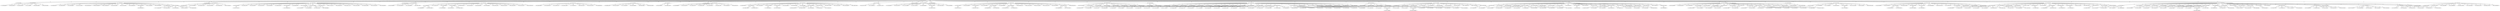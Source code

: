 graph {
n0 [label="n0 (0.0)"];
n1 [label="n1 (3.8725475072860718)"];
n2 [label="n2 (3.5906810760498047)"];
n3 [label="n3 (2.5269705057144165)"];
n4 [label="n4 (3.5444053411483765)"];
n5 [label="n5 (3.124240517616272)"];
n6 [label="n6 (3.1822742223739624)"];
n7 [label="n7 (3.532315254211426)"];
n8 [label="n8 (3.6133601665496826)"];
n9 [label="n9 (3.2121293544769287)"];
n10 [label="n10 (2.966375946998596)"];
n11 [label="n11 (3.673558473587036)"];
n12 [label="n12 (3.725348711013794)"];
n13 [label="n13 (4.014405250549316)"];
n14 [label="n14 (2.2961266040802)"];
n15 [label="n15 (3.6783608198165894)"];
n16 [label="n16 (2.333286166191101)"];
n17 [label="n17 (3.4139755964279175)"];
n18 [label="n18 (3.725423812866211)"];
n19 [label="n19 (3.8183932304382324)"];
n20 [label="n20 (3.565176486968994)"];
n21 [label="n21 (2.692699432373047)"];
n22 [label="n22 (3.225300908088684)"];
n23 [label="n23 (2.5747594833374023)"];
n24 [label="n24 (3.9082179069519043)"];
n25 [label="n25 (2.9625954627990723)"];
n26 [label="n26 (3.597015857696533)"];
n27 [label="n27 (4.148949027061462)"];
n28 [label="n28 (4.143008828163147)"];
n29 [label="n29 (4.126414775848389)"];
n30 [label="n30 (2.3544468879699707)"];
n31 [label="n31 (4.2867751121521)"];
n32 [label="n32 (2.6860837936401367)"];
n33 [label="n33 (1.2719604969024658)"];
n34 [label="n34 (4.122204422950745)"];
n35 [label="n35 (3.2796058654785156)"];
n36 [label="n36 (3.926384687423706)"];
n37 [label="n37 (3.65992534160614)"];
n38 [label="n38 (3.7502232789993286)"];
n39 [label="n39 (3.3253724575042725)"];
n40 [label="n40 (4.092337250709534)"];
n41 [label="n41 (3.599506378173828)"];
n42 [label="n42 (2.7931957244873047)"];
n43 [label="n43 (3.8726418018341064)"];
n44 [label="n44 (3.6204768419265747)"];
n45 [label="n45 (2.917873978614807)"];
n46 [label="n46 (3.9759185314178467)"];
n47 [label="n47 (3.242922306060791)"];
n48 [label="n48 (3.556883931159973)"];
n49 [label="n49 (3.0716992616653442)"];
n50 [label="n50 (4.172931909561157)"];
n51 [label="n51 (3.461584210395813)"];
n52 [label="n52 (4.119615077972412)"];
n53 [label="n53 (3.892012596130371)"];
n54 [label="n54 (3.9825299978256226)"];
n55 [label="n55 (2.7710940837860107)"];
n56 [label="n56 (3.7841734886169434)"];
n57 [label="n57 (2.9882969856262207)"];
n58 [label="n58 (3.2576823234558105)"];
n59 [label="n59 (2.530523657798767)"];
n60 [label="n60 (3.3007198572158813)"];
n61 [label="n61 (4.570683002471924)"];
n62 [label="n62 (3.808310389518738)"];
n63 [label="n63 (3.5092055797576904)"];
n64 [label="n64 (3.4815372228622437)"];
n65 [label="n65 (3.4309706687927246)"];
n66 [label="n66 (3.4767611026763916)"];
n67 [label="n67 (3.8880743980407715)"];
n68 [label="n68 (3.203420400619507)"];
n69 [label="n69 (2.841569662094116)"];
n70 [label="n70 (3.438191294670105)"];
n71 [label="n71 (3.4477959871292114)"];
n72 [label="n72 (3.1476556062698364)"];
n73 [label="n73 (3.5835797786712646)"];
n74 [label="n74 (3.2656723260879517)"];
n75 [label="n75 (2.215682029724121)"];
n76 [label="n76 (3.4628998041152954)"];
n77 [label="n77 (4.039796352386475)"];
n78 [label="n78 (4.29841423034668)"];
n79 [label="n79 (4.093563079833984)"];
n80 [label="n80 (3.8237900733947754)"];
n81 [label="n81 (3.346240758895874)"];
n82 [label="n82 (3.5769349336624146)"];
n83 [label="n83 (3.0994952917099)"];
n84 [label="n84 (3.494362473487854)"];
n85 [label="n85 (1.1490880250930786)"];
n86 [label="n86 (2.562070608139038)"];
n87 [label="n87 (3.6011823415756226)"];
n88 [label="n88 (2.467412233352661)"];
n89 [label="n89 (3.036532402038574)"];
n90 [label="n90 (3.2206445932388306)"];
n91 [label="n91 (3.605249524116516)"];
n92 [label="n92 (3.9997220039367676)"];
n93 [label="n93 (3.2666244506835938)"];
n94 [label="n94 (3.6427420377731323)"];
n95 [label="n95 (4.262378692626953)"];
n96 [label="n96 (2.806046485900879)"];
n97 [label="n97 (3.72311270236969)"];
n98 [label="n98 (3.478438377380371)"];
n99 [label="n99 (4.087969660758972)"];
n100 [label="n100 (3.4748677015304565)"];
n101 [label="n101 (3.1133774518966675)"];
n102 [label="n102 (3.0447527170181274)"];
n103 [label="n103 (3.0357813835144043)"];
n104 [label="n104 (3.0648070573806763)"];
n105 [label="n105 (3.8450706005096436)"];
n106 [label="n106 (3.6209921836853027)"];
n107 [label="n107 (3.758235812187195)"];
n108 [label="n108 (2.8949190378189087)"];
n109 [label="n109 (2.344780921936035)"];
n110 [label="n110 (4.238486289978027)"];
n111 [label="n111 (3.8295083045959473)"];
n112 [label="n112 (3.70847749710083)"];
n113 [label="n113 (2.6102017164230347)"];
n114 [label="n114 (2.1822633743286133)"];
n115 [label="n115 (3.7548937797546387)"];
n116 [label="n116 (3.2365883588790894)"];
n117 [label="n117 (3.407076597213745)"];
n118 [label="n118 (2.9541348218917847)"];
n119 [label="n119 (3.467366337776184)"];
n120 [label="n120 (3.9305315017700195)"];
n121 [label="n121 (3.7339028120040894)"];
n122 [label="n122 (2.8858280181884766)"];
n123 [label="n123 (3.7314223051071167)"];
n124 [label="n124 (3.5269041061401367)"];
n125 [label="n125 (2.969934582710266)"];
n126 [label="n126 (4.275410890579224)"];
n127 [label="n127 (3.104656457901001)"];
n128 [label="n128 (1.762709379196167)"];
n129 [label="n129 (1.9678484201431274)"];
n130 [label="n130 (3.4558874368667603)"];
n131 [label="n131 (4.175374388694763)"];
n132 [label="n132 (4.217808246612549)"];
n133 [label="n133 (2.59863018989563)"];
n134 [label="n134 (3.955789566040039)"];
n135 [label="n135 (2.7975491285324097)"];
n136 [label="n136 (4.293112874031067)"];
n137 [label="n137 (2.6742535829544067)"];
n138 [label="n138 (2.7664928436279297)"];
n139 [label="n139 (3.132480025291443)"];
n140 [label="n140 (2.681094527244568)"];
n141 [label="n141 (2.3509868383407593)"];
n142 [label="n142 (3.627717971801758)"];
n143 [label="n143 (4.26150918006897)"];
n144 [label="n144 (3.8903441429138184)"];
n145 [label="n145 (4.234354853630066)"];
n146 [label="n146 (3.4018620252609253)"];
n147 [label="n147 (4.1608651876449585)"];
n148 [label="n148 (2.187687039375305)"];
n149 [label="n149 (2.839971661567688)"];
n150 [label="n150 (2.058838963508606)"];
n151 [label="n151 (3.1619220972061157)"];
n152 [label="n152 (3.7275750637054443)"];
n153 [label="n153 (2.4696444272994995)"];
n154 [label="n154 (3.1083706617355347)"];
n155 [label="n155 (3.540862202644348)"];
n156 [label="n156 (3.6155518293380737)"];
n157 [label="n157 (3.325790524482727)"];
n158 [label="n158 (3.603904366493225)"];
n159 [label="n159 (2.485566020011902)"];
n160 [label="n160 (3.165281653404236)"];
n161 [label="n161 (3.3619771003723145)"];
n162 [label="n162 (3.546636700630188)"];
n163 [label="n163 (4.54405152797699)"];
n164 [label="n164 (2.223106265068054)"];
n165 [label="n165 (4.270870208740234)"];
n166 [label="n166 (2.652295470237732)"];
n167 [label="n167 (3.2191375494003296)"];
n168 [label="n168 (2.814399838447571)"];
n169 [label="n169 (2.2060686349868774)"];
n170 [label="n170 (3.5580660104751587)"];
n171 [label="n171 (4.065644383430481)"];
n172 [label="n172 (3.623079538345337)"];
n173 [label="n173 (3.6454979181289673)"];
n174 [label="n174 (2.9169485569000244)"];
n175 [label="n175 (3.3564391136169434)"];
n176 [label="n176 (3.349572777748108)"];
n177 [label="n177 (3.171736240386963)"];
n178 [label="n178 (4.1979299783706665)"];
n179 [label="n179 (4.112037658691406)"];
n180 [label="n180 (2.8420127630233765)"];
n181 [label="n181 (3.709304451942444)"];
n182 [label="n182 (3.9625754356384277)"];
n183 [label="n183 (3.253165364265442)"];
n184 [label="n184 (4.642779588699341)"];
n185 [label="n185 (3.098807692527771)"];
n186 [label="n186 (3.833456516265869)"];
n187 [label="n187 (3.4178203344345093)"];
n188 [label="n188 (2.061503767967224)"];
n189 [label="n189 (2.4201372861862183)"];
n190 [label="n190 (3.34460186958313)"];
n191 [label="n191 (3.8102822303771973)"];
n192 [label="n192 (4.45203173160553)"];
n193 [label="n193 (2.309366226196289)"];
n194 [label="n194 (3.0615488290786743)"];
n195 [label="n195 (4.43088972568512)"];
n196 [label="n196 (3.738050937652588)"];
n197 [label="n197 (3.3554824590682983)"];
n198 [label="n198 (4.076096892356873)"];
n199 [label="n199 (3.650319457054138)"];
n200 [label="n200 (3.8003287315368652)"];
n201 [label="n201 (3.7022043466567993)"];
n202 [label="n202 (3.346159815788269)"];
n203 [label="n203 (3.023543119430542)"];
n204 [label="n204 (3.6269928216934204)"];
n205 [label="n205 (3.7453349828720093)"];
n206 [label="n206 (2.7832138538360596)"];
n207 [label="n207 (3.800226926803589)"];
n208 [label="n208 (3.746065139770508)"];
n209 [label="n209 (1.2621480226516724)"];
n210 [label="n210 (3.428322911262512)"];
n211 [label="n211 (3.033115267753601)"];
n212 [label="n212 (2.4074676036834717)"];
n213 [label="n213 (3.213373899459839)"];
n214 [label="n214 (2.6821476221084595)"];
n215 [label="n215 (3.705809712409973)"];
n216 [label="n216 (2.8627700805664062)"];
n217 [label="n217 (3.7113046646118164)"];
n218 [label="n218 (2.915096879005432)"];
n219 [label="n219 (3.48419451713562)"];
n220 [label="n220 (3.144649028778076)"];
n221 [label="n221 (3.033024311065674)"];
n222 [label="n222 (2.3430919647216797)"];
n223 [label="n223 (3.310566544532776)"];
n224 [label="n224 (2.740354061126709)"];
n225 [label="n225 (3.128609776496887)"];
n226 [label="n226 (2.700921416282654)"];
n227 [label="n227 (3.529080033302307)"];
n228 [label="n228 (2.42511522769928)"];
n229 [label="n229 (3.2133947610855103)"];
n230 [label="n230 (3.7209848165512085)"];
n231 [label="n231 (3.8204435110092163)"];
n232 [label="n232 (4.141840219497681)"];
n233 [label="n233 (3.513391613960266)"];
n234 [label="n234 (3.213535785675049)"];
n235 [label="n235 (3.463179349899292)"];
n236 [label="n236 (3.747719883918762)"];
n237 [label="n237 (3.911940097808838)"];
n238 [label="n238 (4.014580488204956)"];
n239 [label="n239 (4.253707766532898)"];
n240 [label="n240 (3.465914726257324)"];
n241 [label="n241 (4.335048079490662)"];
n242 [label="n242 (3.6668869256973267)"];
n243 [label="n243 (3.501067042350769)"];
n244 [label="n244 (3.4777512550354004)"];
n245 [label="n245 (2.2513433694839478)"];
n246 [label="n246 (3.3775737285614014)"];
n247 [label="n247 (3.0972719192504883)"];
n248 [label="n248 (4.1039838790893555)"];
n249 [label="n249 (3.1970455646514893)"];
n250 [label="n250 (2.6692092418670654)"];
n251 [label="n251 (3.988127589225769)"];
n252 [label="n252 (3.7991429567337036)"];
n253 [label="n253 (2.796427607536316)"];
n254 [label="n254 (4.266841411590576)"];
n255 [label="n255 (3.4375417232513428)"];
n256 [label="n256 (2.767277240753174)"];
n257 [label="n257 (3.701790928840637)"];
n258 [label="n258 (3.4288878440856934)"];
n259 [label="n259 (3.607674479484558)"];
n260 [label="n260 (4.5445146560668945)"];
n261 [label="n261 (3.377355456352234)"];
n262 [label="n262 (3.8281389474868774)"];
n263 [label="n263 (3.8768157958984375)"];
n264 [label="n264 (3.1564700603485107)"];
n265 [label="n265 (3.9164440631866455)"];
n266 [label="n266 (3.0010671615600586)"];
n267 [label="n267 (3.462144613265991)"];
n268 [label="n268 (3.5228958129882812)"];
n269 [label="n269 (4.7192875146865845)"];
n270 [label="n270 (3.1876615285873413)"];
n271 [label="n271 (3.860508680343628)"];
n272 [label="n272 (2.753776431083679)"];
n273 [label="n273 (3.7953431606292725)"];
n274 [label="n274 (2.7125513553619385)"];
n275 [label="n275 (3.605678915977478)"];
n276 [label="n276 (4.1924580335617065)"];
n277 [label="n277 (2.972209334373474)"];
n278 [label="n278 (2.754996418952942)"];
n279 [label="n279 (3.5439597368240356)"];
n280 [label="n280 (3.428826093673706)"];
n281 [label="n281 (2.9642151594161987)"];
n282 [label="n282 (4.497670292854309)"];
n283 [label="n283 (3.7436769008636475)"];
n284 [label="n284 (3.332554340362549)"];
n285 [label="n285 (3.7357465028762817)"];
n286 [label="n286 (3.293129563331604)"];
n287 [label="n287 (3.5854026079177856)"];
n288 [label="n288 (3.6224558353424072)"];
n289 [label="n289 (3.8684669733047485)"];
n290 [label="n290 (3.6963322162628174)"];
n291 [label="n291 (3.8720109462738037)"];
n292 [label="n292 (3.9205960035324097)"];
n293 [label="n293 (3.9423012733459473)"];
n294 [label="n294 (4.07627546787262)"];
n295 [label="n295 (3.9909147024154663)"];
n296 [label="n296 (2.9348561763763428)"];
n297 [label="n297 (4.478052020072937)"];
n298 [label="n298 (3.4897912740707397)"];
n299 [label="n299 (2.0142838954925537)"];
n300 [label="n300 (3.5844346284866333)"];
n301 [label="n301 (3.465888500213623)"];
n302 [label="n302 (3.6531708240509033)"];
n303 [label="n303 (4.1368372440338135)"];
n304 [label="n304 (3.9979517459869385)"];
n305 [label="n305 (3.4816527366638184)"];
n306 [label="n306 (4.245578408241272)"];
n307 [label="n307 (3.2492834329605103)"];
n308 [label="n308 (3.4300135374069214)"];
n309 [label="n309 (3.680151581764221)"];
n310 [label="n310 (3.6489137411117554)"];
n311 [label="n311 (3.59297251701355)"];
n312 [label="n312 (3.852171540260315)"];
n313 [label="n313 (3.7680848836898804)"];
n314 [label="n314 (4.055057525634766)"];
n315 [label="n315 (2.8071855306625366)"];
n316 [label="n316 (4.137219786643982)"];
n317 [label="n317 (2.721838116645813)"];
n318 [label="n318 (3.7176032066345215)"];
n319 [label="n319 (3.4378775358200073)"];
n320 [label="n320 (4.608055353164673)"];
n321 [label="n321 (1.5633890628814697)"];
n322 [label="n322 (3.6829495429992676)"];
n323 [label="n323 (3.7737104892730713)"];
n324 [label="n324 (3.084456205368042)"];
n325 [label="n325 (3.8953667879104614)"];
n326 [label="n326 (2.5824941396713257)"];
n327 [label="n327 (3.9678609371185303)"];
n328 [label="n328 (2.6488900184631348)"];
n329 [label="n329 (4.134891986846924)"];
n330 [label="n330 (3.97259521484375)"];
n331 [label="n331 (3.5579954385757446)"];
n332 [label="n332 (3.1579971313476562)"];
n333 [label="n333 (3.8783453702926636)"];
n334 [label="n334 (3.2475494146347046)"];
n335 [label="n335 (3.094638705253601)"];
n336 [label="n336 (2.8229010105133057)"];
n337 [label="n337 (3.778151512145996)"];
n338 [label="n338 (2.2635085582733154)"];
n339 [label="n339 (2.3968006372451782)"];
n340 [label="n340 (3.3382699489593506)"];
n341 [label="n341 (4.21146547794342)"];
n342 [label="n342 (3.5713835954666138)"];
n343 [label="n343 (2.4658384323120117)"];
n344 [label="n344 (2.881565570831299)"];
n345 [label="n345 (3.506995439529419)"];
n346 [label="n346 (4.18157160282135)"];
n347 [label="n347 (3.320016860961914)"];
n348 [label="n348 (3.5814218521118164)"];
n349 [label="n349 (2.814030647277832)"];
n350 [label="n350 (3.612421751022339)"];
n351 [label="n351 (3.345225691795349)"];
n352 [label="n352 (2.3552392721176147)"];
n353 [label="n353 (3.446337342262268)"];
n354 [label="n354 (3.699193239212036)"];
n355 [label="n355 (3.90061092376709)"];
n356 [label="n356 (3.0627079010009766)"];
n357 [label="n357 (3.585782289505005)"];
n358 [label="n358 (3.4057873487472534)"];
n359 [label="n359 (3.7863367795944214)"];
n360 [label="n360 (3.1151657104492188)"];
n361 [label="n361 (3.225607991218567)"];
n362 [label="n362 (3.1628161668777466)"];
n363 [label="n363 (4.311691403388977)"];
n364 [label="n364 (2.6917593479156494)"];
n365 [label="n365 (2.394510865211487)"];
n366 [label="n366 (2.445317268371582)"];
n367 [label="n367 (3.845439910888672)"];
n368 [label="n368 (4.615515470504761)"];
n369 [label="n369 (1.0045636892318726)"];
n370 [label="n370 (2.91535222530365)"];
n371 [label="n371 (2.769136428833008)"];
n372 [label="n372 (4.060032606124878)"];
n373 [label="n373 (4.099086761474609)"];
n374 [label="n374 (3.8292362689971924)"];
n375 [label="n375 (3.8084317445755005)"];
n376 [label="n376 (3.1390414237976074)"];
n377 [label="n377 (3.714526057243347)"];
n378 [label="n378 (3.1349408626556396)"];
n379 [label="n379 (2.955790400505066)"];
n380 [label="n380 (3.049223780632019)"];
n381 [label="n381 (3.0477484464645386)"];
n382 [label="n382 (3.5602234601974487)"];
n383 [label="n383 (3.478764295578003)"];
n384 [label="n384 (3.9365025758743286)"];
n385 [label="n385 (3.422400712966919)"];
n386 [label="n386 (2.157831072807312)"];
n387 [label="n387 (4.4404977560043335)"];
n388 [label="n388 (1.6370164155960083)"];
n389 [label="n389 (3.9643152952194214)"];
n390 [label="n390 (3.4117801189422607)"];
n391 [label="n391 (2.8998461961746216)"];
n392 [label="n392 (2.014371156692505)"];
n393 [label="n393 (3.2555978298187256)"];
n394 [label="n394 (3.6773728132247925)"];
n395 [label="n395 (3.955109477043152)"];
n396 [label="n396 (4.189081311225891)"];
n397 [label="n397 (4.457738161087036)"];
n398 [label="n398 (3.40017306804657)"];
n399 [label="n399 (4.00609028339386)"];
n400 [label="n400 (2.3076130151748657)"];
n401 [label="n401 (2.2775163650512695)"];
n402 [label="n402 (3.1229662895202637)"];
n403 [label="n403 (2.640239953994751)"];
n404 [label="n404 (2.1245288848876953)"];
n405 [label="n405 (3.9348937273025513)"];
n406 [label="n406 (3.8857975006103516)"];
n407 [label="n407 (4.1046589612960815)"];
n408 [label="n408 (2.9218201637268066)"];
n409 [label="n409 (3.174967646598816)"];
n410 [label="n410 (3.510096788406372)"];
n411 [label="n411 (3.304013967514038)"];
n412 [label="n412 (1.518059253692627)"];
n413 [label="n413 (3.826516270637512)"];
n414 [label="n414 (2.9380555152893066)"];
n415 [label="n415 (4.274404525756836)"];
n416 [label="n416 (2.2255133390426636)"];
n417 [label="n417 (3.962521195411682)"];
n418 [label="n418 (4.207966566085815)"];
n419 [label="n419 (3.776374578475952)"];
n420 [label="n420 (4.167263031005859)"];
n421 [label="n421 (2.704754948616028)"];
n422 [label="n422 (4.4485942125320435)"];
n423 [label="n423 (3.0947104692459106)"];
n424 [label="n424 (3.622079014778137)"];
n425 [label="n425 (3.020951271057129)"];
n426 [label="n426 (3.870455026626587)"];
n427 [label="n427 (4.333389520645142)"];
n428 [label="n428 (3.9084670543670654)"];
n429 [label="n429 (3.067557454109192)"];
n430 [label="n430 (3.519690155982971)"];
n431 [label="n431 (3.5492026805877686)"];
n432 [label="n432 (3.627591133117676)"];
n433 [label="n433 (3.3542845249176025)"];
n434 [label="n434 (3.2894387245178223)"];
n435 [label="n435 (3.314775586128235)"];
n436 [label="n436 (1.3694777488708496)"];
n437 [label="n437 (4.257161617279053)"];
n438 [label="n438 (3.9826204776763916)"];
n439 [label="n439 (2.9382007122039795)"];
n440 [label="n440 (4.352903127670288)"];
n441 [label="n441 (2.6516971588134766)"];
n442 [label="n442 (2.5244253873825073)"];
n443 [label="n443 (4.065998196601868)"];
n444 [label="n444 (3.213621735572815)"];
n445 [label="n445 (2.6724636554718018)"];
n446 [label="n446 (2.7551482915878296)"];
n447 [label="n447 (3.3698923587799072)"];
n448 [label="n448 (2.9755847454071045)"];
n449 [label="n449 (4.274279832839966)"];
n450 [label="n450 (3.5349875688552856)"];
n451 [label="n451 (2.8876850605010986)"];
n452 [label="n452 (2.7155303955078125)"];
n453 [label="n453 (2.8072139024734497)"];
n454 [label="n454 (2.9441879987716675)"];
n455 [label="n455 (2.5400190353393555)"];
n456 [label="n456 (4.350460648536682)"];
n457 [label="n457 (4.303429365158081)"];
n458 [label="n458 (2.0376923084259033)"];
n459 [label="n459 (3.5401116609573364)"];
n460 [label="n460 (1.6302764415740967)"];
n461 [label="n461 (3.563386082649231)"];
n462 [label="n462 (3.802575945854187)"];
n463 [label="n463 (3.997637152671814)"];
n464 [label="n464 (2.545626640319824)"];
n465 [label="n465 (3.9860401153564453)"];
n466 [label="n466 (4.165994644165039)"];
n467 [label="n467 (4.060090184211731)"];
n468 [label="n468 (3.706763505935669)"];
n469 [label="n469 (3.524565100669861)"];
n470 [label="n470 (1.031657099723816)"];
n471 [label="n471 (2.6368069648742676)"];
n472 [label="n472 (1.1017738580703735)"];
n473 [label="n473 (2.511169910430908)"];
n474 [label="n474 (4.566854953765869)"];
n475 [label="n475 (4.197060942649841)"];
n476 [label="n476 (3.8798766136169434)"];
n477 [label="n477 (4.24520206451416)"];
n478 [label="n478 (3.900462031364441)"];
n479 [label="n479 (3.154951333999634)"];
n480 [label="n480 (3.8991581201553345)"];
n481 [label="n481 (3.4103723764419556)"];
n482 [label="n482 (3.052720546722412)"];
n483 [label="n483 (3.148858070373535)"];
n484 [label="n484 (3.097790479660034)"];
n485 [label="n485 (2.977065920829773)"];
n486 [label="n486 (3.1509525775909424)"];
n487 [label="n487 (3.424335479736328)"];
n488 [label="n488 (4.519720196723938)"];
n489 [label="n489 (3.144407033920288)"];
n490 [label="n490 (3.114460587501526)"];
n491 [label="n491 (2.392246961593628)"];
n492 [label="n492 (2.828793168067932)"];
n493 [label="n493 (2.5986677408218384)"];
n494 [label="n494 (2.7321938276290894)"];
n495 [label="n495 (3.5421711206436157)"];
n496 [label="n496 (2.222166657447815)"];
n497 [label="n497 (4.042699933052063)"];
n498 [label="n498 (3.9279505014419556)"];
n499 [label="n499 (4.197350859642029)"];
n0 -- n114 [weight=1.0 label=1.0];
n0 -- n496 [weight=1.0 label=1.0];
n0 -- n313 [weight=1.0 label=1.0];
n0 -- n188 [weight=1.0 label=1.0];
n0 -- n168 [weight=1.0 label=1.0];
n0 -- n321 [weight=1.0 label=1.0];
n0 -- n451 [weight=1.0 label=1.0];
n0 -- n472 [weight=1.0 label=1.0];
n0 -- n0 [weight=1.0 label=1.0];
n0 -- n129 [weight=1.0 label=1.0];
n0 -- n209 [weight=1.0 label=1.0];
n0 -- n164 [weight=1.0 label=1.0];
n0 -- n458 [weight=1.0 label=1.0];
n0 -- n33 [weight=1.0 label=1.0];
n0 -- n436 [weight=1.0 label=1.0];
n0 -- n369 [weight=1.0 label=1.0];
n0 -- n433 [weight=1.0 label=1.0];
n0 -- n388 [weight=1.0 label=1.0];
n0 -- n30 [weight=1.0 label=1.0];
n0 -- n175 [weight=1.0 label=1.0];
n0 -- n128 [weight=1.0 label=1.0];
n0 -- n386 [weight=1.0 label=1.0];
n0 -- n338 [weight=1.0 label=1.0];
n0 -- n108 [weight=1.0 label=1.0];
n0 -- n85 [weight=1.0 label=1.0];
n0 -- n412 [weight=1.0 label=1.0];
n0 -- n228 [weight=1.0 label=1.0];
n0 -- n482 [weight=1.0 label=1.0];
n0 -- n0 [weight=1.0 label=1.0];
n0 -- n10 [weight=1.0 label=1.0];
n0 -- n470 [weight=1.0 label=1.0];
n0 -- n266 [weight=1.0 label=1.0];
n0 -- n75 [weight=1.0 label=1.0];
n0 -- n299 [weight=1.0 label=1.0];
n0 -- n364 [weight=1.0 label=1.0];
n0 -- n447 [weight=1.0 label=1.0];
n0 -- n460 [weight=1.0 label=1.0];
n0 -- n51 [weight=1.0 label=1.0];
n1 -- n366 [weight=1.0 label=1.0];
n2 -- n148 [weight=1.0 label=1.0];
n3 -- n369 [weight=1.0 label=1.0];
n4 -- n496 [weight=1.0 label=1.0];
n5 -- n457 [weight=1.0 label=1.0];
n5 -- n412 [weight=1.0 label=1.0];
n6 -- n458 [weight=1.0 label=1.0];
n7 -- n392 [weight=1.0 label=1.0];
n8 -- n392 [weight=1.0 label=1.0];
n9 -- n392 [weight=1.0 label=1.0];
n10 -- n0 [weight=1.0 label=1.0];
n10 -- n77 [weight=1.0 label=1.0];
n11 -- n109 [weight=1.0 label=1.0];
n12 -- n339 [weight=1.0 label=1.0];
n13 -- n364 [weight=1.0 label=1.0];
n14 -- n472 [weight=1.0 label=1.0];
n14 -- n236 [weight=1.0 label=1.0];
n14 -- n407 [weight=1.0 label=1.0];
n14 -- n173 [weight=1.0 label=1.0];
n15 -- n23 [weight=1.0 label=1.0];
n16 -- n33 [weight=1.0 label=1.0];
n17 -- n339 [weight=1.0 label=1.0];
n18 -- n392 [weight=1.0 label=1.0];
n19 -- n253 [weight=1.0 label=1.0];
n20 -- n109 [weight=1.0 label=1.0];
n21 -- n388 [weight=1.0 label=1.0];
n22 -- n188 [weight=1.0 label=1.0];
n23 -- n283 [weight=1.0 label=1.0];
n23 -- n15 [weight=1.0 label=1.0];
n23 -- n470 [weight=1.0 label=1.0];
n23 -- n41 [weight=1.0 label=1.0];
n23 -- n251 [weight=1.0 label=1.0];
n23 -- n282 [weight=1.0 label=1.0];
n23 -- n289 [weight=1.0 label=1.0];
n23 -- n466 [weight=1.0 label=1.0];
n24 -- n168 [weight=1.0 label=1.0];
n25 -- n33 [weight=1.0 label=1.0];
n26 -- n436 [weight=1.0 label=1.0];
n27 -- n185 [weight=1.0 label=1.0];
n28 -- n369 [weight=1.0 label=1.0];
n29 -- n104 [weight=1.0 label=1.0];
n30 -- n53 [weight=1.0 label=1.0];
n30 -- n385 [weight=1.0 label=1.0];
n30 -- n0 [weight=1.0 label=1.0];
n30 -- n258 [weight=1.0 label=1.0];
n30 -- n84 [weight=1.0 label=1.0];
n30 -- n97 [weight=1.0 label=1.0];
n31 -- n102 [weight=1.0 label=1.0];
n32 -- n436 [weight=1.0 label=1.0];
n33 -- n360 [weight=1.0 label=1.0];
n33 -- n234 [weight=1.0 label=1.0];
n33 -- n323 [weight=1.0 label=1.0];
n33 -- n450 [weight=1.0 label=1.0];
n33 -- n402 [weight=1.0 label=1.0];
n33 -- n409 [weight=1.0 label=1.0];
n33 -- n473 [weight=1.0 label=1.0];
n33 -- n471 [weight=1.0 label=1.0];
n33 -- n100 [weight=1.0 label=1.0];
n33 -- n25 [weight=1.0 label=1.0];
n33 -- n90 [weight=1.0 label=1.0];
n33 -- n403 [weight=1.0 label=1.0];
n33 -- n0 [weight=1.0 label=1.0];
n33 -- n319 [weight=1.0 label=1.0];
n33 -- n336 [weight=1.0 label=1.0];
n33 -- n16 [weight=1.0 label=1.0];
n34 -- n214 [weight=1.0 label=1.0];
n35 -- n169 [weight=1.0 label=1.0];
n36 -- n274 [weight=1.0 label=1.0];
n37 -- n209 [weight=1.0 label=1.0];
n38 -- n113 [weight=1.0 label=1.0];
n39 -- n369 [weight=1.0 label=1.0];
n40 -- n89 [weight=1.0 label=1.0];
n41 -- n23 [weight=1.0 label=1.0];
n42 -- n321 [weight=1.0 label=1.0];
n42 -- n463 [weight=1.0 label=1.0];
n43 -- n349 [weight=1.0 label=1.0];
n44 -- n188 [weight=1.0 label=1.0];
n45 -- n412 [weight=1.0 label=1.0];
n46 -- n96 [weight=1.0 label=1.0];
n47 -- n299 [weight=1.0 label=1.0];
n48 -- n164 [weight=1.0 label=1.0];
n49 -- n341 [weight=1.0 label=1.0];
n49 -- n52 [weight=1.0 label=1.0];
n49 -- n470 [weight=1.0 label=1.0];
n49 -- n145 [weight=1.0 label=1.0];
n50 -- n472 [weight=1.0 label=1.0];
n51 -- n0 [weight=1.0 label=1.0];
n52 -- n49 [weight=1.0 label=1.0];
n53 -- n30 [weight=1.0 label=1.0];
n54 -- n253 [weight=1.0 label=1.0];
n55 -- n128 [weight=1.0 label=1.0];
n55 -- n200 [weight=1.0 label=1.0];
n55 -- n110 [weight=1.0 label=1.0];
n56 -- n343 [weight=1.0 label=1.0];
n57 -- n369 [weight=1.0 label=1.0];
n58 -- n136 [weight=1.0 label=1.0];
n58 -- n85 [weight=1.0 label=1.0];
n59 -- n85 [weight=1.0 label=1.0];
n60 -- n164 [weight=1.0 label=1.0];
n61 -- n188 [weight=1.0 label=1.0];
n62 -- n141 [weight=1.0 label=1.0];
n63 -- n153 [weight=1.0 label=1.0];
n64 -- n366 [weight=1.0 label=1.0];
n65 -- n412 [weight=1.0 label=1.0];
n66 -- n338 [weight=1.0 label=1.0];
n67 -- n421 [weight=1.0 label=1.0];
n68 -- n85 [weight=1.0 label=1.0];
n69 -- n209 [weight=1.0 label=1.0];
n69 -- n254 [weight=1.0 label=1.0];
n69 -- n325 [weight=1.0 label=1.0];
n70 -- n369 [weight=1.0 label=1.0];
n71 -- n369 [weight=1.0 label=1.0];
n72 -- n458 [weight=1.0 label=1.0];
n73 -- n326 [weight=1.0 label=1.0];
n74 -- n338 [weight=1.0 label=1.0];
n75 -- n167 [weight=1.0 label=1.0];
n75 -- n431 [weight=1.0 label=1.0];
n75 -- n91 [weight=1.0 label=1.0];
n75 -- n308 [weight=1.0 label=1.0];
n75 -- n0 [weight=1.0 label=1.0];
n75 -- n435 [weight=1.0 label=1.0];
n75 -- n287 [weight=1.0 label=1.0];
n76 -- n188 [weight=1.0 label=1.0];
n77 -- n10 [weight=1.0 label=1.0];
n78 -- n441 [weight=1.0 label=1.0];
n79 -- n448 [weight=1.0 label=1.0];
n80 -- n85 [weight=1.0 label=1.0];
n81 -- n460 [weight=1.0 label=1.0];
n82 -- n366 [weight=1.0 label=1.0];
n83 -- n472 [weight=1.0 label=1.0];
n83 -- n239 [weight=1.0 label=1.0];
n84 -- n30 [weight=1.0 label=1.0];
n85 -- n491 [weight=1.0 label=1.0];
n85 -- n193 [weight=1.0 label=1.0];
n85 -- n86 [weight=1.0 label=1.0];
n85 -- n58 [weight=1.0 label=1.0];
n85 -- n214 [weight=1.0 label=1.0];
n85 -- n280 [weight=1.0 label=1.0];
n85 -- n414 [weight=1.0 label=1.0];
n85 -- n68 [weight=1.0 label=1.0];
n85 -- n80 [weight=1.0 label=1.0];
n85 -- n352 [weight=1.0 label=1.0];
n85 -- n139 [weight=1.0 label=1.0];
n85 -- n122 [weight=1.0 label=1.0];
n85 -- n201 [weight=1.0 label=1.0];
n85 -- n222 [weight=1.0 label=1.0];
n85 -- n256 [weight=1.0 label=1.0];
n85 -- n0 [weight=1.0 label=1.0];
n85 -- n442 [weight=1.0 label=1.0];
n85 -- n408 [weight=1.0 label=1.0];
n85 -- n59 [weight=1.0 label=1.0];
n86 -- n85 [weight=1.0 label=1.0];
n87 -- n412 [weight=1.0 label=1.0];
n88 -- n369 [weight=1.0 label=1.0];
n89 -- n40 [weight=1.0 label=1.0];
n89 -- n472 [weight=1.0 label=1.0];
n90 -- n33 [weight=1.0 label=1.0];
n91 -- n75 [weight=1.0 label=1.0];
n92 -- n460 [weight=1.0 label=1.0];
n93 -- n472 [weight=1.0 label=1.0];
n94 -- n228 [weight=1.0 label=1.0];
n95 -- n349 [weight=1.0 label=1.0];
n96 -- n369 [weight=1.0 label=1.0];
n96 -- n46 [weight=1.0 label=1.0];
n96 -- n241 [weight=1.0 label=1.0];
n97 -- n30 [weight=1.0 label=1.0];
n98 -- n299 [weight=1.0 label=1.0];
n99 -- n403 [weight=1.0 label=1.0];
n100 -- n33 [weight=1.0 label=1.0];
n101 -- n299 [weight=1.0 label=1.0];
n102 -- n31 [weight=1.0 label=1.0];
n102 -- n443 [weight=1.0 label=1.0];
n102 -- n369 [weight=1.0 label=1.0];
n103 -- n388 [weight=1.0 label=1.0];
n104 -- n29 [weight=1.0 label=1.0];
n104 -- n392 [weight=1.0 label=1.0];
n105 -- n321 [weight=1.0 label=1.0];
n106 -- n159 [weight=1.0 label=1.0];
n107 -- n159 [weight=1.0 label=1.0];
n108 -- n0 [weight=1.0 label=1.0];
n109 -- n369 [weight=1.0 label=1.0];
n109 -- n432 [weight=1.0 label=1.0];
n109 -- n481 [weight=1.0 label=1.0];
n109 -- n11 [weight=1.0 label=1.0];
n109 -- n301 [weight=1.0 label=1.0];
n109 -- n20 [weight=1.0 label=1.0];
n109 -- n495 [weight=1.0 label=1.0];
n109 -- n255 [weight=1.0 label=1.0];
n110 -- n55 [weight=1.0 label=1.0];
n111 -- n245 [weight=1.0 label=1.0];
n112 -- n148 [weight=1.0 label=1.0];
n113 -- n38 [weight=1.0 label=1.0];
n113 -- n412 [weight=1.0 label=1.0];
n113 -- n333 [weight=1.0 label=1.0];
n113 -- n252 [weight=1.0 label=1.0];
n113 -- n242 [weight=1.0 label=1.0];
n113 -- n271 [weight=1.0 label=1.0];
n113 -- n302 [weight=1.0 label=1.0];
n113 -- n204 [weight=1.0 label=1.0];
n114 -- n396 [weight=1.0 label=1.0];
n114 -- n0 [weight=1.0 label=1.0];
n114 -- n235 [weight=1.0 label=1.0];
n114 -- n273 [weight=1.0 label=1.0];
n114 -- n307 [weight=1.0 label=1.0];
n115 -- n224 [weight=1.0 label=1.0];
n116 -- n150 [weight=1.0 label=1.0];
n117 -- n472 [weight=1.0 label=1.0];
n118 -- n395 [weight=1.0 label=1.0];
n118 -- n321 [weight=1.0 label=1.0];
n119 -- n150 [weight=1.0 label=1.0];
n120 -- n472 [weight=1.0 label=1.0];
n121 -- n159 [weight=1.0 label=1.0];
n122 -- n85 [weight=1.0 label=1.0];
n123 -- n128 [weight=1.0 label=1.0];
n124 -- n496 [weight=1.0 label=1.0];
n125 -- n388 [weight=1.0 label=1.0];
n126 -- n228 [weight=1.0 label=1.0];
n127 -- n418 [weight=1.0 label=1.0];
n127 -- n195 [weight=1.0 label=1.0];
n127 -- n388 [weight=1.0 label=1.0];
n128 -- n55 [weight=1.0 label=1.0];
n128 -- n430 [weight=1.0 label=1.0];
n128 -- n206 [weight=1.0 label=1.0];
n128 -- n406 [weight=1.0 label=1.0];
n128 -- n357 [weight=1.0 label=1.0];
n128 -- n330 [weight=1.0 label=1.0];
n128 -- n453 [weight=1.0 label=1.0];
n128 -- n216 [weight=1.0 label=1.0];
n128 -- n290 [weight=1.0 label=1.0];
n128 -- n123 [weight=1.0 label=1.0];
n128 -- n361 [weight=1.0 label=1.0];
n128 -- n444 [weight=1.0 label=1.0];
n128 -- n0 [weight=1.0 label=1.0];
n128 -- n335 [weight=1.0 label=1.0];
n129 -- n376 [weight=1.0 label=1.0];
n129 -- n220 [weight=1.0 label=1.0];
n129 -- n162 [weight=1.0 label=1.0];
n129 -- n221 [weight=1.0 label=1.0];
n129 -- n0 [weight=1.0 label=1.0];
n129 -- n194 [weight=1.0 label=1.0];
n129 -- n277 [weight=1.0 label=1.0];
n129 -- n368 [weight=1.0 label=1.0];
n129 -- n461 [weight=1.0 label=1.0];
n130 -- n150 [weight=1.0 label=1.0];
n131 -- n458 [weight=1.0 label=1.0];
n132 -- n425 [weight=1.0 label=1.0];
n133 -- n472 [weight=1.0 label=1.0];
n134 -- n214 [weight=1.0 label=1.0];
n135 -- n209 [weight=1.0 label=1.0];
n136 -- n58 [weight=1.0 label=1.0];
n137 -- n436 [weight=1.0 label=1.0];
n138 -- n412 [weight=1.0 label=1.0];
n138 -- n314 [weight=1.0 label=1.0];
n138 -- n367 [weight=1.0 label=1.0];
n139 -- n276 [weight=1.0 label=1.0];
n139 -- n85 [weight=1.0 label=1.0];
n140 -- n470 [weight=1.0 label=1.0];
n141 -- n472 [weight=1.0 label=1.0];
n141 -- n390 [weight=1.0 label=1.0];
n141 -- n62 [weight=1.0 label=1.0];
n141 -- n306 [weight=1.0 label=1.0];
n142 -- n189 [weight=1.0 label=1.0];
n143 -- n326 [weight=1.0 label=1.0];
n144 -- n149 [weight=1.0 label=1.0];
n145 -- n49 [weight=1.0 label=1.0];
n146 -- n436 [weight=1.0 label=1.0];
n147 -- n159 [weight=1.0 label=1.0];
n148 -- n2 [weight=1.0 label=1.0];
n148 -- n437 [weight=1.0 label=1.0];
n148 -- n284 [weight=1.0 label=1.0];
n148 -- n257 [weight=1.0 label=1.0];
n148 -- n472 [weight=1.0 label=1.0];
n148 -- n112 [weight=1.0 label=1.0];
n149 -- n436 [weight=1.0 label=1.0];
n149 -- n144 [weight=1.0 label=1.0];
n150 -- n130 [weight=1.0 label=1.0];
n150 -- n116 [weight=1.0 label=1.0];
n150 -- n249 [weight=1.0 label=1.0];
n150 -- n119 [weight=1.0 label=1.0];
n150 -- n177 [weight=1.0 label=1.0];
n150 -- n369 [weight=1.0 label=1.0];
n150 -- n429 [weight=1.0 label=1.0];
n151 -- n404 [weight=1.0 label=1.0];
n152 -- n326 [weight=1.0 label=1.0];
n153 -- n369 [weight=1.0 label=1.0];
n153 -- n497 [weight=1.0 label=1.0];
n153 -- n63 [weight=1.0 label=1.0];
n154 -- n188 [weight=1.0 label=1.0];
n155 -- n458 [weight=1.0 label=1.0];
n156 -- n436 [weight=1.0 label=1.0];
n157 -- n456 [weight=1.0 label=1.0];
n157 -- n369 [weight=1.0 label=1.0];
n158 -- n470 [weight=1.0 label=1.0];
n159 -- n121 [weight=1.0 label=1.0];
n159 -- n107 [weight=1.0 label=1.0];
n159 -- n147 [weight=1.0 label=1.0];
n159 -- n354 [weight=1.0 label=1.0];
n159 -- n369 [weight=1.0 label=1.0];
n159 -- n106 [weight=1.0 label=1.0];
n159 -- n227 [weight=1.0 label=1.0];
n160 -- n404 [weight=1.0 label=1.0];
n161 -- n299 [weight=1.0 label=1.0];
n162 -- n129 [weight=1.0 label=1.0];
n163 -- n278 [weight=1.0 label=1.0];
n164 -- n60 [weight=1.0 label=1.0];
n164 -- n480 [weight=1.0 label=1.0];
n164 -- n48 [weight=1.0 label=1.0];
n164 -- n0 [weight=1.0 label=1.0];
n164 -- n179 [weight=1.0 label=1.0];
n164 -- n300 [weight=1.0 label=1.0];
n164 -- n469 [weight=1.0 label=1.0];
n165 -- n189 [weight=1.0 label=1.0];
n166 -- n318 [weight=1.0 label=1.0];
n166 -- n394 [weight=1.0 label=1.0];
n166 -- n436 [weight=1.0 label=1.0];
n166 -- n184 [weight=1.0 label=1.0];
n167 -- n75 [weight=1.0 label=1.0];
n168 -- n0 [weight=1.0 label=1.0];
n168 -- n24 [weight=1.0 label=1.0];
n168 -- n373 [weight=1.0 label=1.0];
n169 -- n35 [weight=1.0 label=1.0];
n169 -- n472 [weight=1.0 label=1.0];
n169 -- n351 [weight=1.0 label=1.0];
n169 -- n181 [weight=1.0 label=1.0];
n170 -- n343 [weight=1.0 label=1.0];
n171 -- n180 [weight=1.0 label=1.0];
n172 -- n472 [weight=1.0 label=1.0];
n173 -- n14 [weight=1.0 label=1.0];
n174 -- n388 [weight=1.0 label=1.0];
n174 -- n260 [weight=1.0 label=1.0];
n175 -- n0 [weight=1.0 label=1.0];
n176 -- n470 [weight=1.0 label=1.0];
n177 -- n150 [weight=1.0 label=1.0];
n178 -- n451 [weight=1.0 label=1.0];
n179 -- n164 [weight=1.0 label=1.0];
n180 -- n171 [weight=1.0 label=1.0];
n180 -- n209 [weight=1.0 label=1.0];
n181 -- n169 [weight=1.0 label=1.0];
n182 -- n272 [weight=1.0 label=1.0];
n183 -- n436 [weight=1.0 label=1.0];
n184 -- n166 [weight=1.0 label=1.0];
n185 -- n27 [weight=1.0 label=1.0];
n185 -- n470 [weight=1.0 label=1.0];
n186 -- n412 [weight=1.0 label=1.0];
n187 -- n321 [weight=1.0 label=1.0];
n188 -- n347 [weight=1.0 label=1.0];
n188 -- n355 [weight=1.0 label=1.0];
n188 -- n61 [weight=1.0 label=1.0];
n188 -- n0 [weight=1.0 label=1.0];
n188 -- n44 [weight=1.0 label=1.0];
n188 -- n22 [weight=1.0 label=1.0];
n188 -- n154 [weight=1.0 label=1.0];
n188 -- n219 [weight=1.0 label=1.0];
n188 -- n76 [weight=1.0 label=1.0];
n189 -- n142 [weight=1.0 label=1.0];
n189 -- n165 [weight=1.0 label=1.0];
n189 -- n472 [weight=1.0 label=1.0];
n190 -- n386 [weight=1.0 label=1.0];
n191 -- n315 [weight=1.0 label=1.0];
n192 -- n343 [weight=1.0 label=1.0];
n193 -- n85 [weight=1.0 label=1.0];
n194 -- n129 [weight=1.0 label=1.0];
n195 -- n127 [weight=1.0 label=1.0];
n196 -- n274 [weight=1.0 label=1.0];
n197 -- n299 [weight=1.0 label=1.0];
n198 -- n493 [weight=1.0 label=1.0];
n199 -- n404 [weight=1.0 label=1.0];
n200 -- n55 [weight=1.0 label=1.0];
n201 -- n85 [weight=1.0 label=1.0];
n202 -- n338 [weight=1.0 label=1.0];
n203 -- n232 [weight=1.0 label=1.0];
n203 -- n412 [weight=1.0 label=1.0];
n204 -- n113 [weight=1.0 label=1.0];
n205 -- n224 [weight=1.0 label=1.0];
n206 -- n207 [weight=1.0 label=1.0];
n206 -- n128 [weight=1.0 label=1.0];
n207 -- n206 [weight=1.0 label=1.0];
n208 -- n212 [weight=1.0 label=1.0];
n209 -- n210 [weight=1.0 label=1.0];
n209 -- n135 [weight=1.0 label=1.0];
n209 -- n425 [weight=1.0 label=1.0];
n209 -- n455 [weight=1.0 label=1.0];
n209 -- n0 [weight=1.0 label=1.0];
n209 -- n439 [weight=1.0 label=1.0];
n209 -- n446 [weight=1.0 label=1.0];
n209 -- n370 [weight=1.0 label=1.0];
n209 -- n371 [weight=1.0 label=1.0];
n209 -- n483 [weight=1.0 label=1.0];
n209 -- n37 [weight=1.0 label=1.0];
n209 -- n267 [weight=1.0 label=1.0];
n209 -- n344 [weight=1.0 label=1.0];
n209 -- n180 [weight=1.0 label=1.0];
n209 -- n69 [weight=1.0 label=1.0];
n210 -- n387 [weight=1.0 label=1.0];
n210 -- n209 [weight=1.0 label=1.0];
n211 -- n412 [weight=1.0 label=1.0];
n212 -- n487 [weight=1.0 label=1.0];
n212 -- n384 [weight=1.0 label=1.0];
n212 -- n309 [weight=1.0 label=1.0];
n212 -- n316 [weight=1.0 label=1.0];
n212 -- n208 [weight=1.0 label=1.0];
n212 -- n369 [weight=1.0 label=1.0];
n212 -- n275 [weight=1.0 label=1.0];
n213 -- n458 [weight=1.0 label=1.0];
n213 -- n449 [weight=1.0 label=1.0];
n214 -- n468 [weight=1.0 label=1.0];
n214 -- n85 [weight=1.0 label=1.0];
n214 -- n34 [weight=1.0 label=1.0];
n214 -- n215 [weight=1.0 label=1.0];
n214 -- n134 [weight=1.0 label=1.0];
n215 -- n214 [weight=1.0 label=1.0];
n216 -- n294 [weight=1.0 label=1.0];
n216 -- n327 [weight=1.0 label=1.0];
n216 -- n128 [weight=1.0 label=1.0];
n217 -- n473 [weight=1.0 label=1.0];
n218 -- n399 [weight=1.0 label=1.0];
n218 -- n472 [weight=1.0 label=1.0];
n219 -- n188 [weight=1.0 label=1.0];
n220 -- n129 [weight=1.0 label=1.0];
n221 -- n129 [weight=1.0 label=1.0];
n222 -- n85 [weight=1.0 label=1.0];
n223 -- n412 [weight=1.0 label=1.0];
n224 -- n205 [weight=1.0 label=1.0];
n224 -- n115 [weight=1.0 label=1.0];
n224 -- n436 [weight=1.0 label=1.0];
n225 -- n440 [weight=1.0 label=1.0];
n225 -- n299 [weight=1.0 label=1.0];
n226 -- n470 [weight=1.0 label=1.0];
n227 -- n159 [weight=1.0 label=1.0];
n228 -- n126 [weight=1.0 label=1.0];
n228 -- n310 [weight=1.0 label=1.0];
n228 -- n94 [weight=1.0 label=1.0];
n228 -- n0 [weight=1.0 label=1.0];
n229 -- n299 [weight=1.0 label=1.0];
n230 -- n436 [weight=1.0 label=1.0];
n231 -- n473 [weight=1.0 label=1.0];
n232 -- n203 [weight=1.0 label=1.0];
n233 -- n388 [weight=1.0 label=1.0];
n234 -- n33 [weight=1.0 label=1.0];
n235 -- n114 [weight=1.0 label=1.0];
n236 -- n14 [weight=1.0 label=1.0];
n237 -- n349 [weight=1.0 label=1.0];
n238 -- n496 [weight=1.0 label=1.0];
n239 -- n83 [weight=1.0 label=1.0];
n240 -- n386 [weight=1.0 label=1.0];
n241 -- n96 [weight=1.0 label=1.0];
n242 -- n113 [weight=1.0 label=1.0];
n243 -- n404 [weight=1.0 label=1.0];
n244 -- n339 [weight=1.0 label=1.0];
n245 -- n111 [weight=1.0 label=1.0];
n245 -- n470 [weight=1.0 label=1.0];
n245 -- n348 [weight=1.0 label=1.0];
n246 -- n401 [weight=1.0 label=1.0];
n247 -- n392 [weight=1.0 label=1.0];
n248 -- n401 [weight=1.0 label=1.0];
n249 -- n150 [weight=1.0 label=1.0];
n250 -- n470 [weight=1.0 label=1.0];
n250 -- n374 [weight=1.0 label=1.0];
n251 -- n23 [weight=1.0 label=1.0];
n252 -- n113 [weight=1.0 label=1.0];
n253 -- n19 [weight=1.0 label=1.0];
n253 -- n460 [weight=1.0 label=1.0];
n253 -- n54 [weight=1.0 label=1.0];
n254 -- n69 [weight=1.0 label=1.0];
n255 -- n109 [weight=1.0 label=1.0];
n256 -- n85 [weight=1.0 label=1.0];
n257 -- n148 [weight=1.0 label=1.0];
n258 -- n30 [weight=1.0 label=1.0];
n259 -- n472 [weight=1.0 label=1.0];
n260 -- n174 [weight=1.0 label=1.0];
n261 -- n386 [weight=1.0 label=1.0];
n262 -- n343 [weight=1.0 label=1.0];
n263 -- n401 [weight=1.0 label=1.0];
n264 -- n477 [weight=1.0 label=1.0];
n264 -- n470 [weight=1.0 label=1.0];
n265 -- n338 [weight=1.0 label=1.0];
n266 -- n0 [weight=1.0 label=1.0];
n267 -- n209 [weight=1.0 label=1.0];
n268 -- n366 [weight=1.0 label=1.0];
n269 -- n400 [weight=1.0 label=1.0];
n270 -- n388 [weight=1.0 label=1.0];
n271 -- n113 [weight=1.0 label=1.0];
n272 -- n182 [weight=1.0 label=1.0];
n272 -- n472 [weight=1.0 label=1.0];
n273 -- n114 [weight=1.0 label=1.0];
n274 -- n196 [weight=1.0 label=1.0];
n274 -- n321 [weight=1.0 label=1.0];
n274 -- n36 [weight=1.0 label=1.0];
n275 -- n212 [weight=1.0 label=1.0];
n276 -- n139 [weight=1.0 label=1.0];
n277 -- n129 [weight=1.0 label=1.0];
n278 -- n163 [weight=1.0 label=1.0];
n278 -- n412 [weight=1.0 label=1.0];
n279 -- n321 [weight=1.0 label=1.0];
n280 -- n85 [weight=1.0 label=1.0];
n281 -- n369 [weight=1.0 label=1.0];
n282 -- n23 [weight=1.0 label=1.0];
n283 -- n23 [weight=1.0 label=1.0];
n284 -- n148 [weight=1.0 label=1.0];
n284 -- n422 [weight=1.0 label=1.0];
n285 -- n364 [weight=1.0 label=1.0];
n286 -- n412 [weight=1.0 label=1.0];
n287 -- n75 [weight=1.0 label=1.0];
n288 -- n326 [weight=1.0 label=1.0];
n289 -- n23 [weight=1.0 label=1.0];
n290 -- n128 [weight=1.0 label=1.0];
n291 -- n366 [weight=1.0 label=1.0];
n292 -- n391 [weight=1.0 label=1.0];
n293 -- n343 [weight=1.0 label=1.0];
n294 -- n216 [weight=1.0 label=1.0];
n295 -- n448 [weight=1.0 label=1.0];
n296 -- n460 [weight=1.0 label=1.0];
n297 -- n494 [weight=1.0 label=1.0];
n298 -- n412 [weight=1.0 label=1.0];
n299 -- n229 [weight=1.0 label=1.0];
n299 -- n98 [weight=1.0 label=1.0];
n299 -- n47 [weight=1.0 label=1.0];
n299 -- n0 [weight=1.0 label=1.0];
n299 -- n161 [weight=1.0 label=1.0];
n299 -- n197 [weight=1.0 label=1.0];
n299 -- n101 [weight=1.0 label=1.0];
n299 -- n225 [weight=1.0 label=1.0];
n299 -- n479 [weight=1.0 label=1.0];
n300 -- n164 [weight=1.0 label=1.0];
n301 -- n109 [weight=1.0 label=1.0];
n302 -- n113 [weight=1.0 label=1.0];
n303 -- n324 [weight=1.0 label=1.0];
n304 -- n328 [weight=1.0 label=1.0];
n305 -- n338 [weight=1.0 label=1.0];
n306 -- n141 [weight=1.0 label=1.0];
n307 -- n114 [weight=1.0 label=1.0];
n308 -- n75 [weight=1.0 label=1.0];
n309 -- n212 [weight=1.0 label=1.0];
n310 -- n228 [weight=1.0 label=1.0];
n311 -- n365 [weight=1.0 label=1.0];
n312 -- n392 [weight=1.0 label=1.0];
n313 -- n0 [weight=1.0 label=1.0];
n314 -- n138 [weight=1.0 label=1.0];
n315 -- n372 [weight=1.0 label=1.0];
n315 -- n191 [weight=1.0 label=1.0];
n315 -- n321 [weight=1.0 label=1.0];
n316 -- n212 [weight=1.0 label=1.0];
n317 -- n412 [weight=1.0 label=1.0];
n318 -- n166 [weight=1.0 label=1.0];
n319 -- n33 [weight=1.0 label=1.0];
n320 -- n338 [weight=1.0 label=1.0];
n321 -- n362 [weight=1.0 label=1.0];
n321 -- n356 [weight=1.0 label=1.0];
n321 -- n279 [weight=1.0 label=1.0];
n321 -- n334 [weight=1.0 label=1.0];
n321 -- n391 [weight=1.0 label=1.0];
n321 -- n331 [weight=1.0 label=1.0];
n321 -- n105 [weight=1.0 label=1.0];
n321 -- n118 [weight=1.0 label=1.0];
n321 -- n0 [weight=1.0 label=1.0];
n321 -- n393 [weight=1.0 label=1.0];
n321 -- n274 [weight=1.0 label=1.0];
n321 -- n315 [weight=1.0 label=1.0];
n321 -- n42 [weight=1.0 label=1.0];
n321 -- n187 [weight=1.0 label=1.0];
n321 -- n379 [weight=1.0 label=1.0];
n322 -- n473 [weight=1.0 label=1.0];
n323 -- n33 [weight=1.0 label=1.0];
n324 -- n303 [weight=1.0 label=1.0];
n324 -- n392 [weight=1.0 label=1.0];
n325 -- n69 [weight=1.0 label=1.0];
n326 -- n467 [weight=1.0 label=1.0];
n326 -- n143 [weight=1.0 label=1.0];
n326 -- n73 [weight=1.0 label=1.0];
n326 -- n288 [weight=1.0 label=1.0];
n326 -- n412 [weight=1.0 label=1.0];
n326 -- n152 [weight=1.0 label=1.0];
n327 -- n216 [weight=1.0 label=1.0];
n328 -- n304 [weight=1.0 label=1.0];
n328 -- n460 [weight=1.0 label=1.0];
n329 -- n472 [weight=1.0 label=1.0];
n330 -- n128 [weight=1.0 label=1.0];
n331 -- n321 [weight=1.0 label=1.0];
n332 -- n460 [weight=1.0 label=1.0];
n332 -- n475 [weight=1.0 label=1.0];
n333 -- n113 [weight=1.0 label=1.0];
n334 -- n321 [weight=1.0 label=1.0];
n335 -- n128 [weight=1.0 label=1.0];
n336 -- n33 [weight=1.0 label=1.0];
n337 -- n458 [weight=1.0 label=1.0];
n338 -- n74 [weight=1.0 label=1.0];
n338 -- n0 [weight=1.0 label=1.0];
n338 -- n320 [weight=1.0 label=1.0];
n338 -- n413 [weight=1.0 label=1.0];
n338 -- n202 [weight=1.0 label=1.0];
n338 -- n66 [weight=1.0 label=1.0];
n338 -- n353 [weight=1.0 label=1.0];
n338 -- n305 [weight=1.0 label=1.0];
n338 -- n265 [weight=1.0 label=1.0];
n339 -- n244 [weight=1.0 label=1.0];
n339 -- n12 [weight=1.0 label=1.0];
n339 -- n472 [weight=1.0 label=1.0];
n339 -- n410 [weight=1.0 label=1.0];
n339 -- n17 [weight=1.0 label=1.0];
n340 -- n460 [weight=1.0 label=1.0];
n341 -- n49 [weight=1.0 label=1.0];
n342 -- n496 [weight=1.0 label=1.0];
n343 -- n170 [weight=1.0 label=1.0];
n343 -- n56 [weight=1.0 label=1.0];
n343 -- n262 [weight=1.0 label=1.0];
n343 -- n472 [weight=1.0 label=1.0];
n343 -- n293 [weight=1.0 label=1.0];
n343 -- n192 [weight=1.0 label=1.0];
n344 -- n209 [weight=1.0 label=1.0];
n345 -- n386 [weight=1.0 label=1.0];
n346 -- n423 [weight=1.0 label=1.0];
n347 -- n188 [weight=1.0 label=1.0];
n348 -- n245 [weight=1.0 label=1.0];
n349 -- n237 [weight=1.0 label=1.0];
n349 -- n428 [weight=1.0 label=1.0];
n349 -- n43 [weight=1.0 label=1.0];
n349 -- n95 [weight=1.0 label=1.0];
n349 -- n412 [weight=1.0 label=1.0];
n350 -- n470 [weight=1.0 label=1.0];
n351 -- n169 [weight=1.0 label=1.0];
n352 -- n85 [weight=1.0 label=1.0];
n353 -- n338 [weight=1.0 label=1.0];
n354 -- n159 [weight=1.0 label=1.0];
n355 -- n188 [weight=1.0 label=1.0];
n356 -- n321 [weight=1.0 label=1.0];
n357 -- n128 [weight=1.0 label=1.0];
n358 -- n460 [weight=1.0 label=1.0];
n359 -- n470 [weight=1.0 label=1.0];
n360 -- n33 [weight=1.0 label=1.0];
n361 -- n128 [weight=1.0 label=1.0];
n362 -- n321 [weight=1.0 label=1.0];
n363 -- n401 [weight=1.0 label=1.0];
n364 -- n285 [weight=1.0 label=1.0];
n364 -- n0 [weight=1.0 label=1.0];
n364 -- n13 [weight=1.0 label=1.0];
n365 -- n470 [weight=1.0 label=1.0];
n365 -- n311 [weight=1.0 label=1.0];
n366 -- n1 [weight=1.0 label=1.0];
n366 -- n436 [weight=1.0 label=1.0];
n366 -- n291 [weight=1.0 label=1.0];
n366 -- n82 [weight=1.0 label=1.0];
n366 -- n268 [weight=1.0 label=1.0];
n366 -- n64 [weight=1.0 label=1.0];
n367 -- n138 [weight=1.0 label=1.0];
n368 -- n129 [weight=1.0 label=1.0];
n369 -- n71 [weight=1.0 label=1.0];
n369 -- n427 [weight=1.0 label=1.0];
n369 -- n109 [weight=1.0 label=1.0];
n369 -- n57 [weight=1.0 label=1.0];
n369 -- n102 [weight=1.0 label=1.0];
n369 -- n281 [weight=1.0 label=1.0];
n369 -- n400 [weight=1.0 label=1.0];
n369 -- n424 [weight=1.0 label=1.0];
n369 -- n28 [weight=1.0 label=1.0];
n369 -- n96 [weight=1.0 label=1.0];
n369 -- n157 [weight=1.0 label=1.0];
n369 -- n39 [weight=1.0 label=1.0];
n369 -- n150 [weight=1.0 label=1.0];
n369 -- n0 [weight=1.0 label=1.0];
n369 -- n153 [weight=1.0 label=1.0];
n369 -- n212 [weight=1.0 label=1.0];
n369 -- n416 [weight=1.0 label=1.0];
n369 -- n392 [weight=1.0 label=1.0];
n369 -- n159 [weight=1.0 label=1.0];
n369 -- n3 [weight=1.0 label=1.0];
n369 -- n88 [weight=1.0 label=1.0];
n369 -- n70 [weight=1.0 label=1.0];
n369 -- n490 [weight=1.0 label=1.0];
n370 -- n209 [weight=1.0 label=1.0];
n371 -- n405 [weight=1.0 label=1.0];
n371 -- n478 [weight=1.0 label=1.0];
n371 -- n389 [weight=1.0 label=1.0];
n371 -- n420 [weight=1.0 label=1.0];
n371 -- n209 [weight=1.0 label=1.0];
n372 -- n315 [weight=1.0 label=1.0];
n373 -- n168 [weight=1.0 label=1.0];
n374 -- n250 [weight=1.0 label=1.0];
n375 -- n496 [weight=1.0 label=1.0];
n376 -- n129 [weight=1.0 label=1.0];
n377 -- n460 [weight=1.0 label=1.0];
n378 -- n460 [weight=1.0 label=1.0];
n379 -- n321 [weight=1.0 label=1.0];
n380 -- n388 [weight=1.0 label=1.0];
n381 -- n472 [weight=1.0 label=1.0];
n382 -- n460 [weight=1.0 label=1.0];
n383 -- n401 [weight=1.0 label=1.0];
n384 -- n212 [weight=1.0 label=1.0];
n385 -- n30 [weight=1.0 label=1.0];
n386 -- n190 [weight=1.0 label=1.0];
n386 -- n261 [weight=1.0 label=1.0];
n386 -- n240 [weight=1.0 label=1.0];
n386 -- n345 [weight=1.0 label=1.0];
n386 -- n0 [weight=1.0 label=1.0];
n387 -- n210 [weight=1.0 label=1.0];
n388 -- n233 [weight=1.0 label=1.0];
n388 -- n270 [weight=1.0 label=1.0];
n388 -- n21 [weight=1.0 label=1.0];
n388 -- n103 [weight=1.0 label=1.0];
n388 -- n380 [weight=1.0 label=1.0];
n388 -- n0 [weight=1.0 label=1.0];
n388 -- n127 [weight=1.0 label=1.0];
n388 -- n174 [weight=1.0 label=1.0];
n388 -- n452 [weight=1.0 label=1.0];
n388 -- n125 [weight=1.0 label=1.0];
n388 -- n489 [weight=1.0 label=1.0];
n388 -- n494 [weight=1.0 label=1.0];
n389 -- n371 [weight=1.0 label=1.0];
n390 -- n141 [weight=1.0 label=1.0];
n391 -- n292 [weight=1.0 label=1.0];
n391 -- n321 [weight=1.0 label=1.0];
n391 -- n488 [weight=1.0 label=1.0];
n392 -- n104 [weight=1.0 label=1.0];
n392 -- n7 [weight=1.0 label=1.0];
n392 -- n9 [weight=1.0 label=1.0];
n392 -- n247 [weight=1.0 label=1.0];
n392 -- n324 [weight=1.0 label=1.0];
n392 -- n369 [weight=1.0 label=1.0];
n392 -- n411 [weight=1.0 label=1.0];
n392 -- n419 [weight=1.0 label=1.0];
n392 -- n8 [weight=1.0 label=1.0];
n392 -- n18 [weight=1.0 label=1.0];
n392 -- n312 [weight=1.0 label=1.0];
n393 -- n321 [weight=1.0 label=1.0];
n394 -- n166 [weight=1.0 label=1.0];
n395 -- n118 [weight=1.0 label=1.0];
n396 -- n114 [weight=1.0 label=1.0];
n397 -- n470 [weight=1.0 label=1.0];
n398 -- n458 [weight=1.0 label=1.0];
n399 -- n218 [weight=1.0 label=1.0];
n400 -- n269 [weight=1.0 label=1.0];
n400 -- n369 [weight=1.0 label=1.0];
n401 -- n246 [weight=1.0 label=1.0];
n401 -- n363 [weight=1.0 label=1.0];
n401 -- n472 [weight=1.0 label=1.0];
n401 -- n263 [weight=1.0 label=1.0];
n401 -- n248 [weight=1.0 label=1.0];
n401 -- n383 [weight=1.0 label=1.0];
n402 -- n33 [weight=1.0 label=1.0];
n403 -- n99 [weight=1.0 label=1.0];
n403 -- n33 [weight=1.0 label=1.0];
n404 -- n160 [weight=1.0 label=1.0];
n404 -- n472 [weight=1.0 label=1.0];
n404 -- n151 [weight=1.0 label=1.0];
n404 -- n199 [weight=1.0 label=1.0];
n404 -- n243 [weight=1.0 label=1.0];
n405 -- n371 [weight=1.0 label=1.0];
n406 -- n128 [weight=1.0 label=1.0];
n407 -- n14 [weight=1.0 label=1.0];
n408 -- n85 [weight=1.0 label=1.0];
n409 -- n33 [weight=1.0 label=1.0];
n410 -- n339 [weight=1.0 label=1.0];
n411 -- n392 [weight=1.0 label=1.0];
n412 -- n87 [weight=1.0 label=1.0];
n412 -- n211 [weight=1.0 label=1.0];
n412 -- n65 [weight=1.0 label=1.0];
n412 -- n113 [weight=1.0 label=1.0];
n412 -- n0 [weight=1.0 label=1.0];
n412 -- n298 [weight=1.0 label=1.0];
n412 -- n5 [weight=1.0 label=1.0];
n412 -- n286 [weight=1.0 label=1.0];
n412 -- n45 [weight=1.0 label=1.0];
n412 -- n464 [weight=1.0 label=1.0];
n412 -- n317 [weight=1.0 label=1.0];
n412 -- n326 [weight=1.0 label=1.0];
n412 -- n493 [weight=1.0 label=1.0];
n412 -- n223 [weight=1.0 label=1.0];
n412 -- n278 [weight=1.0 label=1.0];
n412 -- n485 [weight=1.0 label=1.0];
n412 -- n349 [weight=1.0 label=1.0];
n412 -- n445 [weight=1.0 label=1.0];
n412 -- n138 [weight=1.0 label=1.0];
n412 -- n203 [weight=1.0 label=1.0];
n412 -- n454 [weight=1.0 label=1.0];
n412 -- n186 [weight=1.0 label=1.0];
n413 -- n338 [weight=1.0 label=1.0];
n414 -- n85 [weight=1.0 label=1.0];
n415 -- n496 [weight=1.0 label=1.0];
n416 -- n369 [weight=1.0 label=1.0];
n417 -- n421 [weight=1.0 label=1.0];
n418 -- n127 [weight=1.0 label=1.0];
n419 -- n392 [weight=1.0 label=1.0];
n420 -- n371 [weight=1.0 label=1.0];
n421 -- n472 [weight=1.0 label=1.0];
n421 -- n67 [weight=1.0 label=1.0];
n421 -- n417 [weight=1.0 label=1.0];
n422 -- n284 [weight=1.0 label=1.0];
n423 -- n346 [weight=1.0 label=1.0];
n423 -- n470 [weight=1.0 label=1.0];
n424 -- n369 [weight=1.0 label=1.0];
n425 -- n132 [weight=1.0 label=1.0];
n425 -- n209 [weight=1.0 label=1.0];
n426 -- n460 [weight=1.0 label=1.0];
n427 -- n369 [weight=1.0 label=1.0];
n428 -- n349 [weight=1.0 label=1.0];
n429 -- n150 [weight=1.0 label=1.0];
n430 -- n128 [weight=1.0 label=1.0];
n431 -- n75 [weight=1.0 label=1.0];
n432 -- n109 [weight=1.0 label=1.0];
n433 -- n0 [weight=1.0 label=1.0];
n434 -- n496 [weight=1.0 label=1.0];
n435 -- n75 [weight=1.0 label=1.0];
n436 -- n26 [weight=1.0 label=1.0];
n436 -- n149 [weight=1.0 label=1.0];
n436 -- n230 [weight=1.0 label=1.0];
n436 -- n0 [weight=1.0 label=1.0];
n436 -- n224 [weight=1.0 label=1.0];
n436 -- n484 [weight=1.0 label=1.0];
n436 -- n156 [weight=1.0 label=1.0];
n436 -- n366 [weight=1.0 label=1.0];
n436 -- n137 [weight=1.0 label=1.0];
n436 -- n166 [weight=1.0 label=1.0];
n436 -- n146 [weight=1.0 label=1.0];
n436 -- n448 [weight=1.0 label=1.0];
n436 -- n183 [weight=1.0 label=1.0];
n436 -- n492 [weight=1.0 label=1.0];
n436 -- n32 [weight=1.0 label=1.0];
n436 -- n441 [weight=1.0 label=1.0];
n437 -- n148 [weight=1.0 label=1.0];
n438 -- n496 [weight=1.0 label=1.0];
n439 -- n209 [weight=1.0 label=1.0];
n440 -- n225 [weight=1.0 label=1.0];
n441 -- n462 [weight=1.0 label=1.0];
n441 -- n476 [weight=1.0 label=1.0];
n441 -- n78 [weight=1.0 label=1.0];
n441 -- n436 [weight=1.0 label=1.0];
n442 -- n85 [weight=1.0 label=1.0];
n443 -- n102 [weight=1.0 label=1.0];
n444 -- n128 [weight=1.0 label=1.0];
n445 -- n412 [weight=1.0 label=1.0];
n446 -- n209 [weight=1.0 label=1.0];
n447 -- n0 [weight=1.0 label=1.0];
n448 -- n436 [weight=1.0 label=1.0];
n448 -- n79 [weight=1.0 label=1.0];
n448 -- n295 [weight=1.0 label=1.0];
n449 -- n213 [weight=1.0 label=1.0];
n450 -- n33 [weight=1.0 label=1.0];
n451 -- n0 [weight=1.0 label=1.0];
n451 -- n178 [weight=1.0 label=1.0];
n452 -- n388 [weight=1.0 label=1.0];
n453 -- n128 [weight=1.0 label=1.0];
n454 -- n412 [weight=1.0 label=1.0];
n455 -- n209 [weight=1.0 label=1.0];
n456 -- n157 [weight=1.0 label=1.0];
n457 -- n5 [weight=1.0 label=1.0];
n458 -- n155 [weight=1.0 label=1.0];
n458 -- n498 [weight=1.0 label=1.0];
n458 -- n213 [weight=1.0 label=1.0];
n458 -- n0 [weight=1.0 label=1.0];
n458 -- n72 [weight=1.0 label=1.0];
n458 -- n131 [weight=1.0 label=1.0];
n458 -- n337 [weight=1.0 label=1.0];
n458 -- n398 [weight=1.0 label=1.0];
n458 -- n6 [weight=1.0 label=1.0];
n459 -- n473 [weight=1.0 label=1.0];
n460 -- n92 [weight=1.0 label=1.0];
n460 -- n296 [weight=1.0 label=1.0];
n460 -- n382 [weight=1.0 label=1.0];
n460 -- n358 [weight=1.0 label=1.0];
n460 -- n378 [weight=1.0 label=1.0];
n460 -- n340 [weight=1.0 label=1.0];
n460 -- n81 [weight=1.0 label=1.0];
n460 -- n332 [weight=1.0 label=1.0];
n460 -- n377 [weight=1.0 label=1.0];
n460 -- n426 [weight=1.0 label=1.0];
n460 -- n486 [weight=1.0 label=1.0];
n460 -- n328 [weight=1.0 label=1.0];
n460 -- n253 [weight=1.0 label=1.0];
n460 -- n0 [weight=1.0 label=1.0];
n461 -- n129 [weight=1.0 label=1.0];
n462 -- n441 [weight=1.0 label=1.0];
n463 -- n42 [weight=1.0 label=1.0];
n464 -- n412 [weight=1.0 label=1.0];
n465 -- n472 [weight=1.0 label=1.0];
n466 -- n23 [weight=1.0 label=1.0];
n467 -- n326 [weight=1.0 label=1.0];
n468 -- n214 [weight=1.0 label=1.0];
n469 -- n164 [weight=1.0 label=1.0];
n470 -- n23 [weight=1.0 label=1.0];
n470 -- n176 [weight=1.0 label=1.0];
n470 -- n49 [weight=1.0 label=1.0];
n470 -- n397 [weight=1.0 label=1.0];
n470 -- n423 [weight=1.0 label=1.0];
n470 -- n245 [weight=1.0 label=1.0];
n470 -- n365 [weight=1.0 label=1.0];
n470 -- n0 [weight=1.0 label=1.0];
n470 -- n250 [weight=1.0 label=1.0];
n470 -- n158 [weight=1.0 label=1.0];
n470 -- n359 [weight=1.0 label=1.0];
n470 -- n350 [weight=1.0 label=1.0];
n470 -- n140 [weight=1.0 label=1.0];
n470 -- n264 [weight=1.0 label=1.0];
n470 -- n226 [weight=1.0 label=1.0];
n470 -- n185 [weight=1.0 label=1.0];
n471 -- n33 [weight=1.0 label=1.0];
n472 -- n404 [weight=1.0 label=1.0];
n472 -- n83 [weight=1.0 label=1.0];
n472 -- n93 [weight=1.0 label=1.0];
n472 -- n0 [weight=1.0 label=1.0];
n472 -- n218 [weight=1.0 label=1.0];
n472 -- n141 [weight=1.0 label=1.0];
n472 -- n169 [weight=1.0 label=1.0];
n472 -- n189 [weight=1.0 label=1.0];
n472 -- n465 [weight=1.0 label=1.0];
n472 -- n421 [weight=1.0 label=1.0];
n472 -- n172 [weight=1.0 label=1.0];
n472 -- n272 [weight=1.0 label=1.0];
n472 -- n117 [weight=1.0 label=1.0];
n472 -- n120 [weight=1.0 label=1.0];
n472 -- n339 [weight=1.0 label=1.0];
n472 -- n343 [weight=1.0 label=1.0];
n472 -- n381 [weight=1.0 label=1.0];
n472 -- n133 [weight=1.0 label=1.0];
n472 -- n259 [weight=1.0 label=1.0];
n472 -- n14 [weight=1.0 label=1.0];
n472 -- n50 [weight=1.0 label=1.0];
n472 -- n401 [weight=1.0 label=1.0];
n472 -- n89 [weight=1.0 label=1.0];
n472 -- n148 [weight=1.0 label=1.0];
n472 -- n329 [weight=1.0 label=1.0];
n473 -- n33 [weight=1.0 label=1.0];
n473 -- n459 [weight=1.0 label=1.0];
n473 -- n217 [weight=1.0 label=1.0];
n473 -- n322 [weight=1.0 label=1.0];
n473 -- n474 [weight=1.0 label=1.0];
n473 -- n231 [weight=1.0 label=1.0];
n474 -- n473 [weight=1.0 label=1.0];
n475 -- n332 [weight=1.0 label=1.0];
n476 -- n441 [weight=1.0 label=1.0];
n477 -- n264 [weight=1.0 label=1.0];
n478 -- n371 [weight=1.0 label=1.0];
n479 -- n299 [weight=1.0 label=1.0];
n480 -- n164 [weight=1.0 label=1.0];
n481 -- n109 [weight=1.0 label=1.0];
n482 -- n0 [weight=1.0 label=1.0];
n483 -- n209 [weight=1.0 label=1.0];
n484 -- n436 [weight=1.0 label=1.0];
n485 -- n412 [weight=1.0 label=1.0];
n486 -- n460 [weight=1.0 label=1.0];
n487 -- n212 [weight=1.0 label=1.0];
n488 -- n391 [weight=1.0 label=1.0];
n489 -- n388 [weight=1.0 label=1.0];
n490 -- n369 [weight=1.0 label=1.0];
n491 -- n85 [weight=1.0 label=1.0];
n492 -- n436 [weight=1.0 label=1.0];
n493 -- n198 [weight=1.0 label=1.0];
n493 -- n412 [weight=1.0 label=1.0];
n494 -- n297 [weight=1.0 label=1.0];
n494 -- n388 [weight=1.0 label=1.0];
n495 -- n109 [weight=1.0 label=1.0];
n496 -- n238 [weight=1.0 label=1.0];
n496 -- n124 [weight=1.0 label=1.0];
n496 -- n438 [weight=1.0 label=1.0];
n496 -- n375 [weight=1.0 label=1.0];
n496 -- n4 [weight=1.0 label=1.0];
n496 -- n342 [weight=1.0 label=1.0];
n496 -- n434 [weight=1.0 label=1.0];
n496 -- n0 [weight=1.0 label=1.0];
n496 -- n499 [weight=1.0 label=1.0];
n496 -- n415 [weight=1.0 label=1.0];
n497 -- n153 [weight=1.0 label=1.0];
n498 -- n458 [weight=1.0 label=1.0];
n499 -- n496 [weight=1.0 label=1.0];
}
